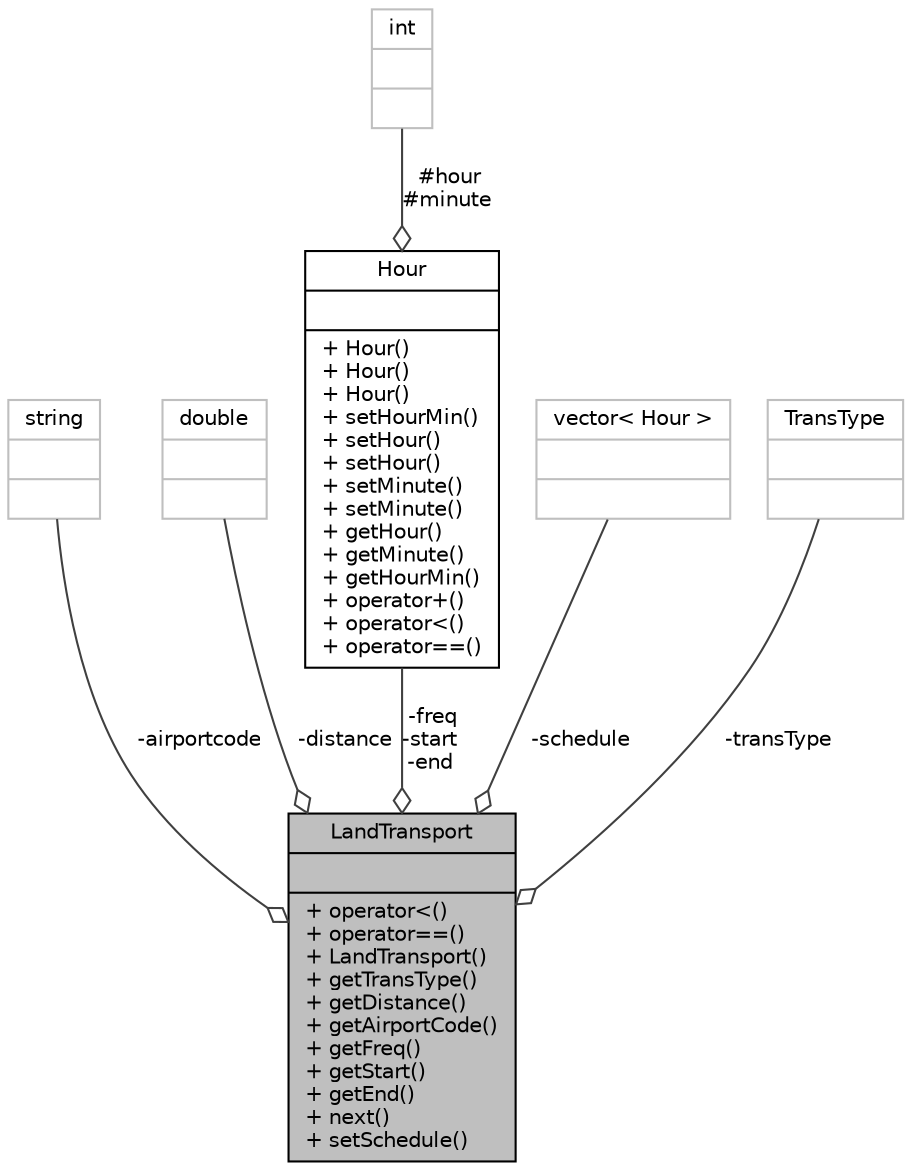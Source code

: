 digraph "LandTransport"
{
 // LATEX_PDF_SIZE
  bgcolor="transparent";
  edge [fontname="Helvetica",fontsize="10",labelfontname="Helvetica",labelfontsize="10"];
  node [fontname="Helvetica",fontsize="10",shape=record];
  Node1 [label="{LandTransport\n||+ operator\<()\l+ operator==()\l+ LandTransport()\l+ getTransType()\l+ getDistance()\l+ getAirportCode()\l+ getFreq()\l+ getStart()\l+ getEnd()\l+ next()\l+ setSchedule()\l}",height=0.2,width=0.4,color="black", fillcolor="grey75", style="filled", fontcolor="black",tooltip=" "];
  Node2 -> Node1 [color="grey25",fontsize="10",style="solid",label=" -airportcode" ,arrowhead="odiamond",fontname="Helvetica"];
  Node2 [label="{string\n||}",height=0.2,width=0.4,color="grey75",tooltip=" "];
  Node3 -> Node1 [color="grey25",fontsize="10",style="solid",label=" -distance" ,arrowhead="odiamond",fontname="Helvetica"];
  Node3 [label="{double\n||}",height=0.2,width=0.4,color="grey75",tooltip=" "];
  Node4 -> Node1 [color="grey25",fontsize="10",style="solid",label=" -freq\n-start\n-end" ,arrowhead="odiamond",fontname="Helvetica"];
  Node4 [label="{Hour\n||+ Hour()\l+ Hour()\l+ Hour()\l+ setHourMin()\l+ setHour()\l+ setHour()\l+ setMinute()\l+ setMinute()\l+ getHour()\l+ getMinute()\l+ getHourMin()\l+ operator+()\l+ operator\<()\l+ operator==()\l}",height=0.2,width=0.4,color="black",URL="$classHour.html",tooltip=" "];
  Node5 -> Node4 [color="grey25",fontsize="10",style="solid",label=" #hour\n#minute" ,arrowhead="odiamond",fontname="Helvetica"];
  Node5 [label="{int\n||}",height=0.2,width=0.4,color="grey75",tooltip=" "];
  Node6 -> Node1 [color="grey25",fontsize="10",style="solid",label=" -schedule" ,arrowhead="odiamond",fontname="Helvetica"];
  Node6 [label="{vector\< Hour \>\n||}",height=0.2,width=0.4,color="grey75",tooltip=" "];
  Node7 -> Node1 [color="grey25",fontsize="10",style="solid",label=" -transType" ,arrowhead="odiamond",fontname="Helvetica"];
  Node7 [label="{TransType\n||}",height=0.2,width=0.4,color="grey75",tooltip=" "];
}
